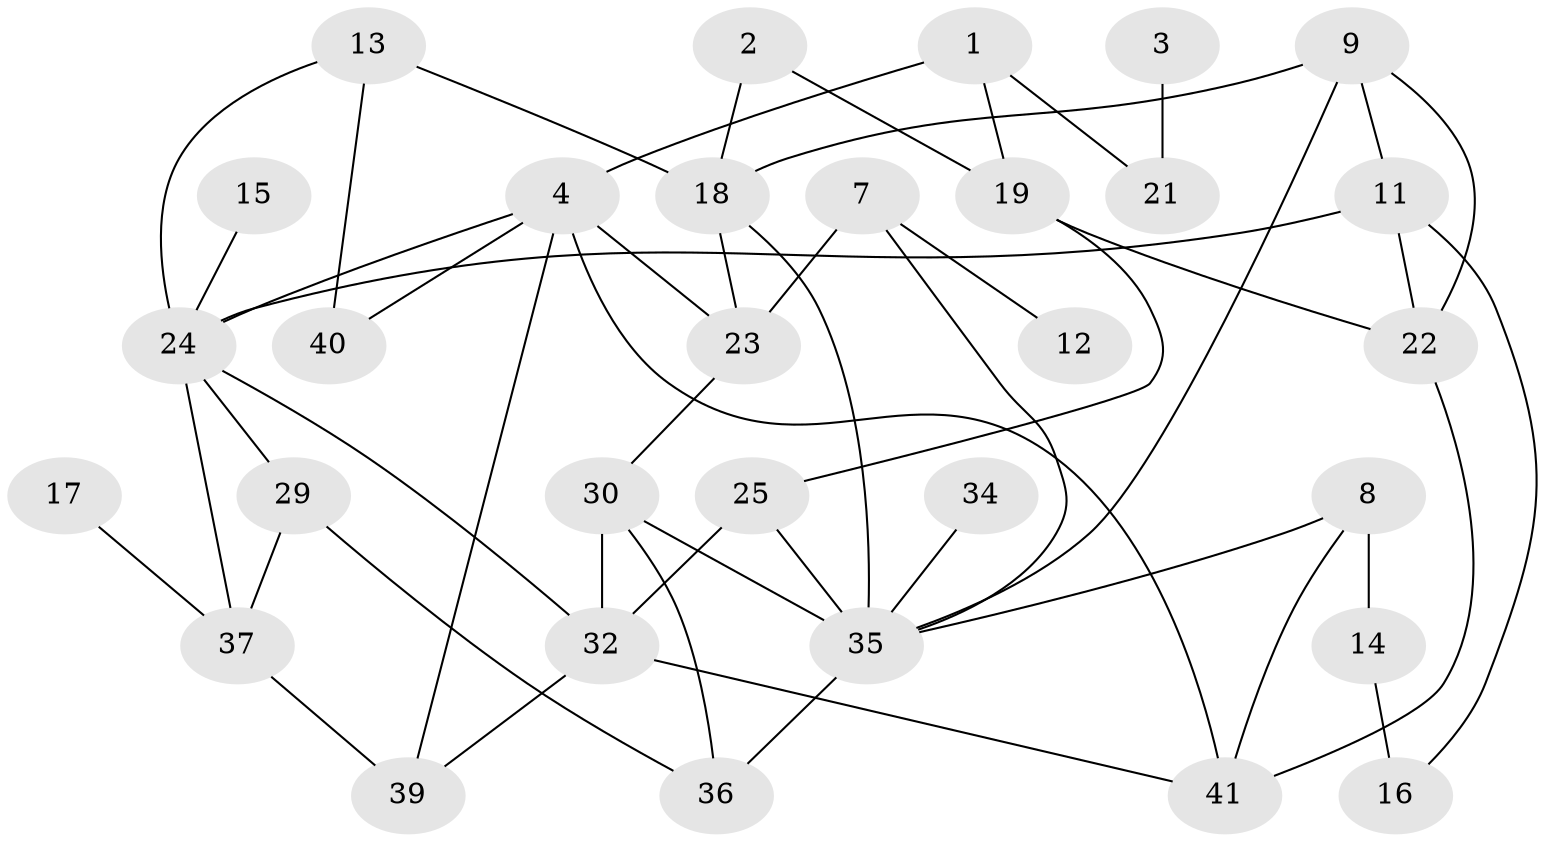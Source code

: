 // original degree distribution, {3: 0.2222222222222222, 4: 0.1111111111111111, 2: 0.2222222222222222, 1: 0.19753086419753085, 5: 0.09876543209876543, 6: 0.024691358024691357, 0: 0.12345679012345678}
// Generated by graph-tools (version 1.1) at 2025/49/03/09/25 03:49:14]
// undirected, 31 vertices, 51 edges
graph export_dot {
graph [start="1"]
  node [color=gray90,style=filled];
  1;
  2;
  3;
  4;
  7;
  8;
  9;
  11;
  12;
  13;
  14;
  15;
  16;
  17;
  18;
  19;
  21;
  22;
  23;
  24;
  25;
  29;
  30;
  32;
  34;
  35;
  36;
  37;
  39;
  40;
  41;
  1 -- 4 [weight=2.0];
  1 -- 19 [weight=1.0];
  1 -- 21 [weight=1.0];
  2 -- 18 [weight=1.0];
  2 -- 19 [weight=1.0];
  3 -- 21 [weight=1.0];
  4 -- 23 [weight=2.0];
  4 -- 24 [weight=1.0];
  4 -- 39 [weight=2.0];
  4 -- 40 [weight=1.0];
  4 -- 41 [weight=1.0];
  7 -- 12 [weight=1.0];
  7 -- 23 [weight=1.0];
  7 -- 35 [weight=1.0];
  8 -- 14 [weight=1.0];
  8 -- 35 [weight=1.0];
  8 -- 41 [weight=1.0];
  9 -- 11 [weight=1.0];
  9 -- 18 [weight=1.0];
  9 -- 22 [weight=1.0];
  9 -- 35 [weight=1.0];
  11 -- 16 [weight=1.0];
  11 -- 22 [weight=1.0];
  11 -- 24 [weight=1.0];
  13 -- 18 [weight=1.0];
  13 -- 24 [weight=1.0];
  13 -- 40 [weight=1.0];
  14 -- 16 [weight=1.0];
  15 -- 24 [weight=1.0];
  17 -- 37 [weight=1.0];
  18 -- 23 [weight=1.0];
  18 -- 35 [weight=2.0];
  19 -- 22 [weight=1.0];
  19 -- 25 [weight=1.0];
  22 -- 41 [weight=1.0];
  23 -- 30 [weight=1.0];
  24 -- 29 [weight=1.0];
  24 -- 32 [weight=1.0];
  24 -- 37 [weight=1.0];
  25 -- 32 [weight=1.0];
  25 -- 35 [weight=1.0];
  29 -- 36 [weight=1.0];
  29 -- 37 [weight=1.0];
  30 -- 32 [weight=1.0];
  30 -- 35 [weight=1.0];
  30 -- 36 [weight=1.0];
  32 -- 39 [weight=1.0];
  32 -- 41 [weight=1.0];
  34 -- 35 [weight=1.0];
  35 -- 36 [weight=1.0];
  37 -- 39 [weight=1.0];
}
